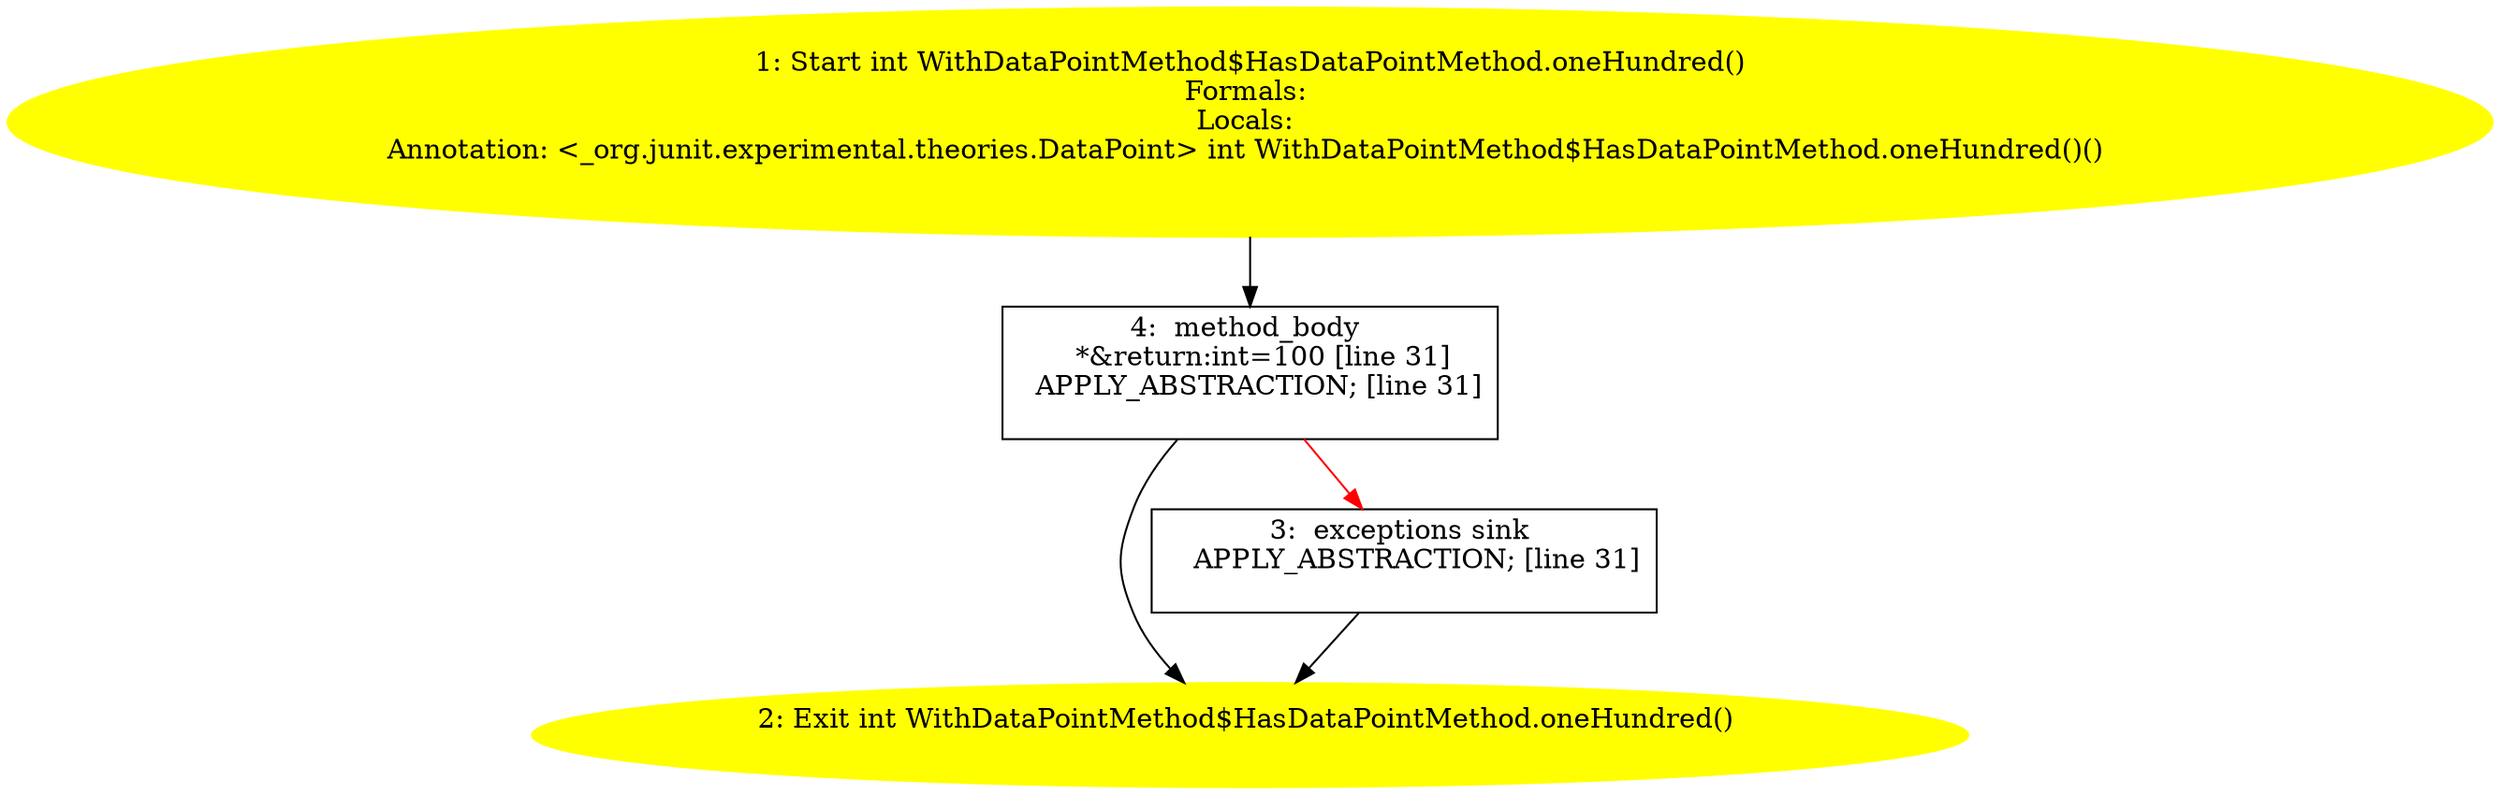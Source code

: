 /* @generated */
digraph cfg {
"org.junit.tests.experimental.theories.runner.WithDataPointMethod$HasDataPointMethod.oneHundred():int.e50b3966a8ae3ec9a2ee2682f8541029_1" [label="1: Start int WithDataPointMethod$HasDataPointMethod.oneHundred()\nFormals: \nLocals: \nAnnotation: <_org.junit.experimental.theories.DataPoint> int WithDataPointMethod$HasDataPointMethod.oneHundred()() \n  " color=yellow style=filled]
	

	 "org.junit.tests.experimental.theories.runner.WithDataPointMethod$HasDataPointMethod.oneHundred():int.e50b3966a8ae3ec9a2ee2682f8541029_1" -> "org.junit.tests.experimental.theories.runner.WithDataPointMethod$HasDataPointMethod.oneHundred():int.e50b3966a8ae3ec9a2ee2682f8541029_4" ;
"org.junit.tests.experimental.theories.runner.WithDataPointMethod$HasDataPointMethod.oneHundred():int.e50b3966a8ae3ec9a2ee2682f8541029_2" [label="2: Exit int WithDataPointMethod$HasDataPointMethod.oneHundred() \n  " color=yellow style=filled]
	

"org.junit.tests.experimental.theories.runner.WithDataPointMethod$HasDataPointMethod.oneHundred():int.e50b3966a8ae3ec9a2ee2682f8541029_3" [label="3:  exceptions sink \n   APPLY_ABSTRACTION; [line 31]\n " shape="box"]
	

	 "org.junit.tests.experimental.theories.runner.WithDataPointMethod$HasDataPointMethod.oneHundred():int.e50b3966a8ae3ec9a2ee2682f8541029_3" -> "org.junit.tests.experimental.theories.runner.WithDataPointMethod$HasDataPointMethod.oneHundred():int.e50b3966a8ae3ec9a2ee2682f8541029_2" ;
"org.junit.tests.experimental.theories.runner.WithDataPointMethod$HasDataPointMethod.oneHundred():int.e50b3966a8ae3ec9a2ee2682f8541029_4" [label="4:  method_body \n   *&return:int=100 [line 31]\n  APPLY_ABSTRACTION; [line 31]\n " shape="box"]
	

	 "org.junit.tests.experimental.theories.runner.WithDataPointMethod$HasDataPointMethod.oneHundred():int.e50b3966a8ae3ec9a2ee2682f8541029_4" -> "org.junit.tests.experimental.theories.runner.WithDataPointMethod$HasDataPointMethod.oneHundred():int.e50b3966a8ae3ec9a2ee2682f8541029_2" ;
	 "org.junit.tests.experimental.theories.runner.WithDataPointMethod$HasDataPointMethod.oneHundred():int.e50b3966a8ae3ec9a2ee2682f8541029_4" -> "org.junit.tests.experimental.theories.runner.WithDataPointMethod$HasDataPointMethod.oneHundred():int.e50b3966a8ae3ec9a2ee2682f8541029_3" [color="red" ];
}
